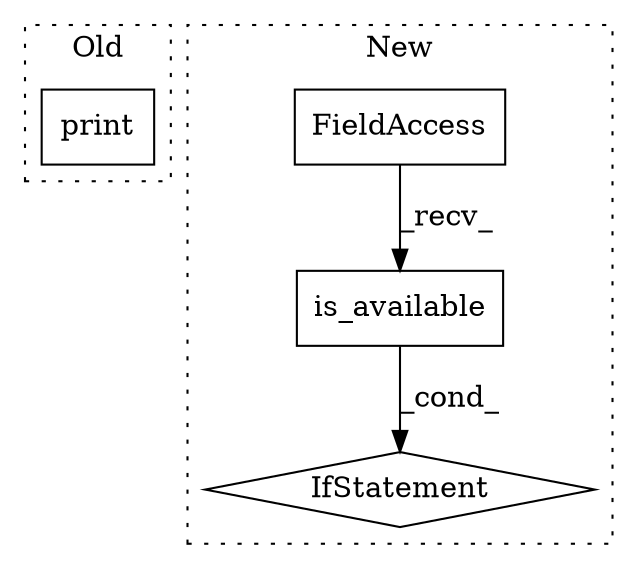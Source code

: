 digraph G {
subgraph cluster0 {
1 [label="print" a="32" s="2608,2793" l="6,1" shape="box"];
label = "Old";
style="dotted";
}
subgraph cluster1 {
2 [label="is_available" a="32" s="511" l="14" shape="box"];
3 [label="FieldAccess" a="22" s="500" l="10" shape="box"];
4 [label="IfStatement" a="25" s="478,525" l="4,2" shape="diamond"];
label = "New";
style="dotted";
}
2 -> 4 [label="_cond_"];
3 -> 2 [label="_recv_"];
}